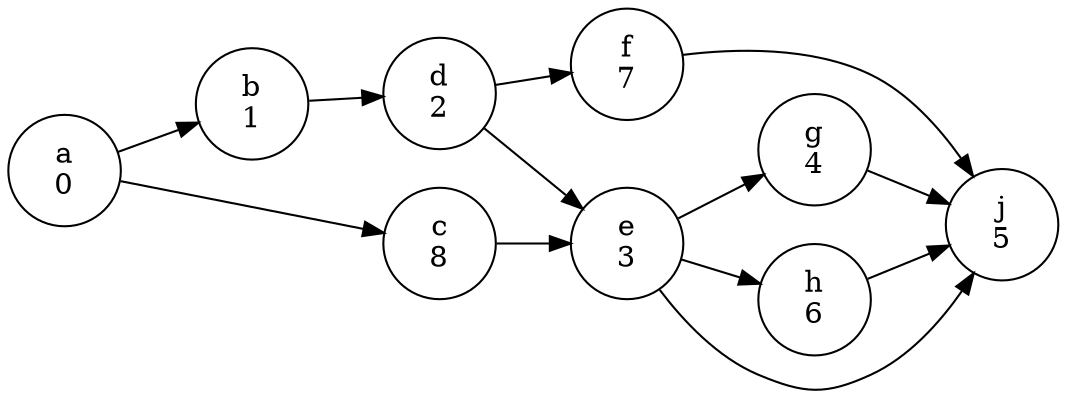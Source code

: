 digraph g {
	rankdir = LR;	node[shape=oval style=filled];
	a[name="a", label="a\n0", fillcolor="white"];
	b[name="b", label="b\n1", fillcolor="white"];
	c[name="c", label="c\n8", fillcolor="white"];
	d[name="d", label="d\n2", fillcolor="white"];
	e[name="e", label="e\n3", fillcolor="white"];
	f[name="f", label="f\n7", fillcolor="white"];
	g[name="g", label="g\n4", fillcolor="white"];
	h[name="h", label="h\n6", fillcolor="white"];
	j[name="j", label="j\n5", fillcolor="white"];

	edge[dir = forward];
	a -> b;
	a -> c;
	b -> d;
	c -> e;
	d -> e;
	d -> f;
	e -> g;
	e -> h;
	e -> j;
	f -> j;
	g -> j;
	h -> j;
}
